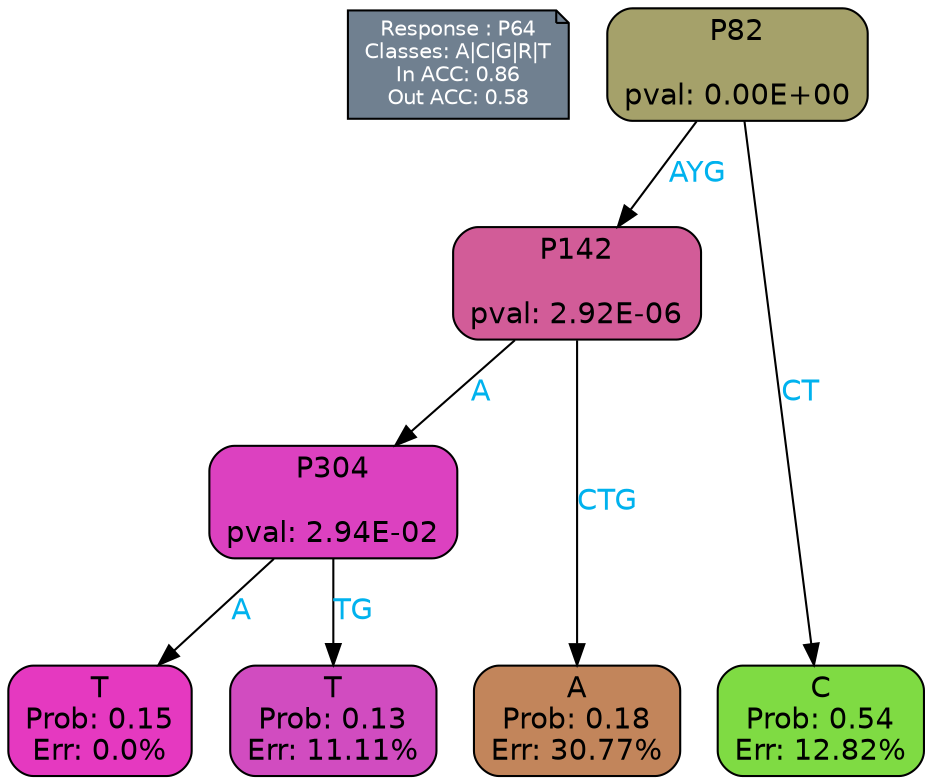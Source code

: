 digraph Tree {
node [shape=box, style="filled, rounded", color="black", fontname=helvetica] ;
graph [ranksep=equally, splines=polylines, bgcolor=transparent, dpi=600] ;
edge [fontname=helvetica] ;
LEGEND [label="Response : P64
Classes: A|C|G|R|T
In ACC: 0.86
Out ACC: 0.58
",shape=note,align=left,style=filled,fillcolor="slategray",fontcolor="white",fontsize=10];1 [label="P82

pval: 0.00E+00", fillcolor="#a5a16a"] ;
2 [label="P142

pval: 2.92E-06", fillcolor="#d25c98"] ;
3 [label="P304

pval: 2.94E-02", fillcolor="#dc41c0"] ;
4 [label="T
Prob: 0.15
Err: 0.0%", fillcolor="#e539c0"] ;
5 [label="T
Prob: 0.13
Err: 11.11%", fillcolor="#d14cc0"] ;
6 [label="A
Prob: 0.18
Err: 30.77%", fillcolor="#c2855b"] ;
7 [label="C
Prob: 0.54
Err: 12.82%", fillcolor="#7fdb43"] ;
1 -> 2 [label="AYG",fontcolor=deepskyblue2] ;
1 -> 7 [label="CT",fontcolor=deepskyblue2] ;
2 -> 3 [label="A",fontcolor=deepskyblue2] ;
2 -> 6 [label="CTG",fontcolor=deepskyblue2] ;
3 -> 4 [label="A",fontcolor=deepskyblue2] ;
3 -> 5 [label="TG",fontcolor=deepskyblue2] ;
{rank = same; 4;5;6;7;}{rank = same; LEGEND;1;}}